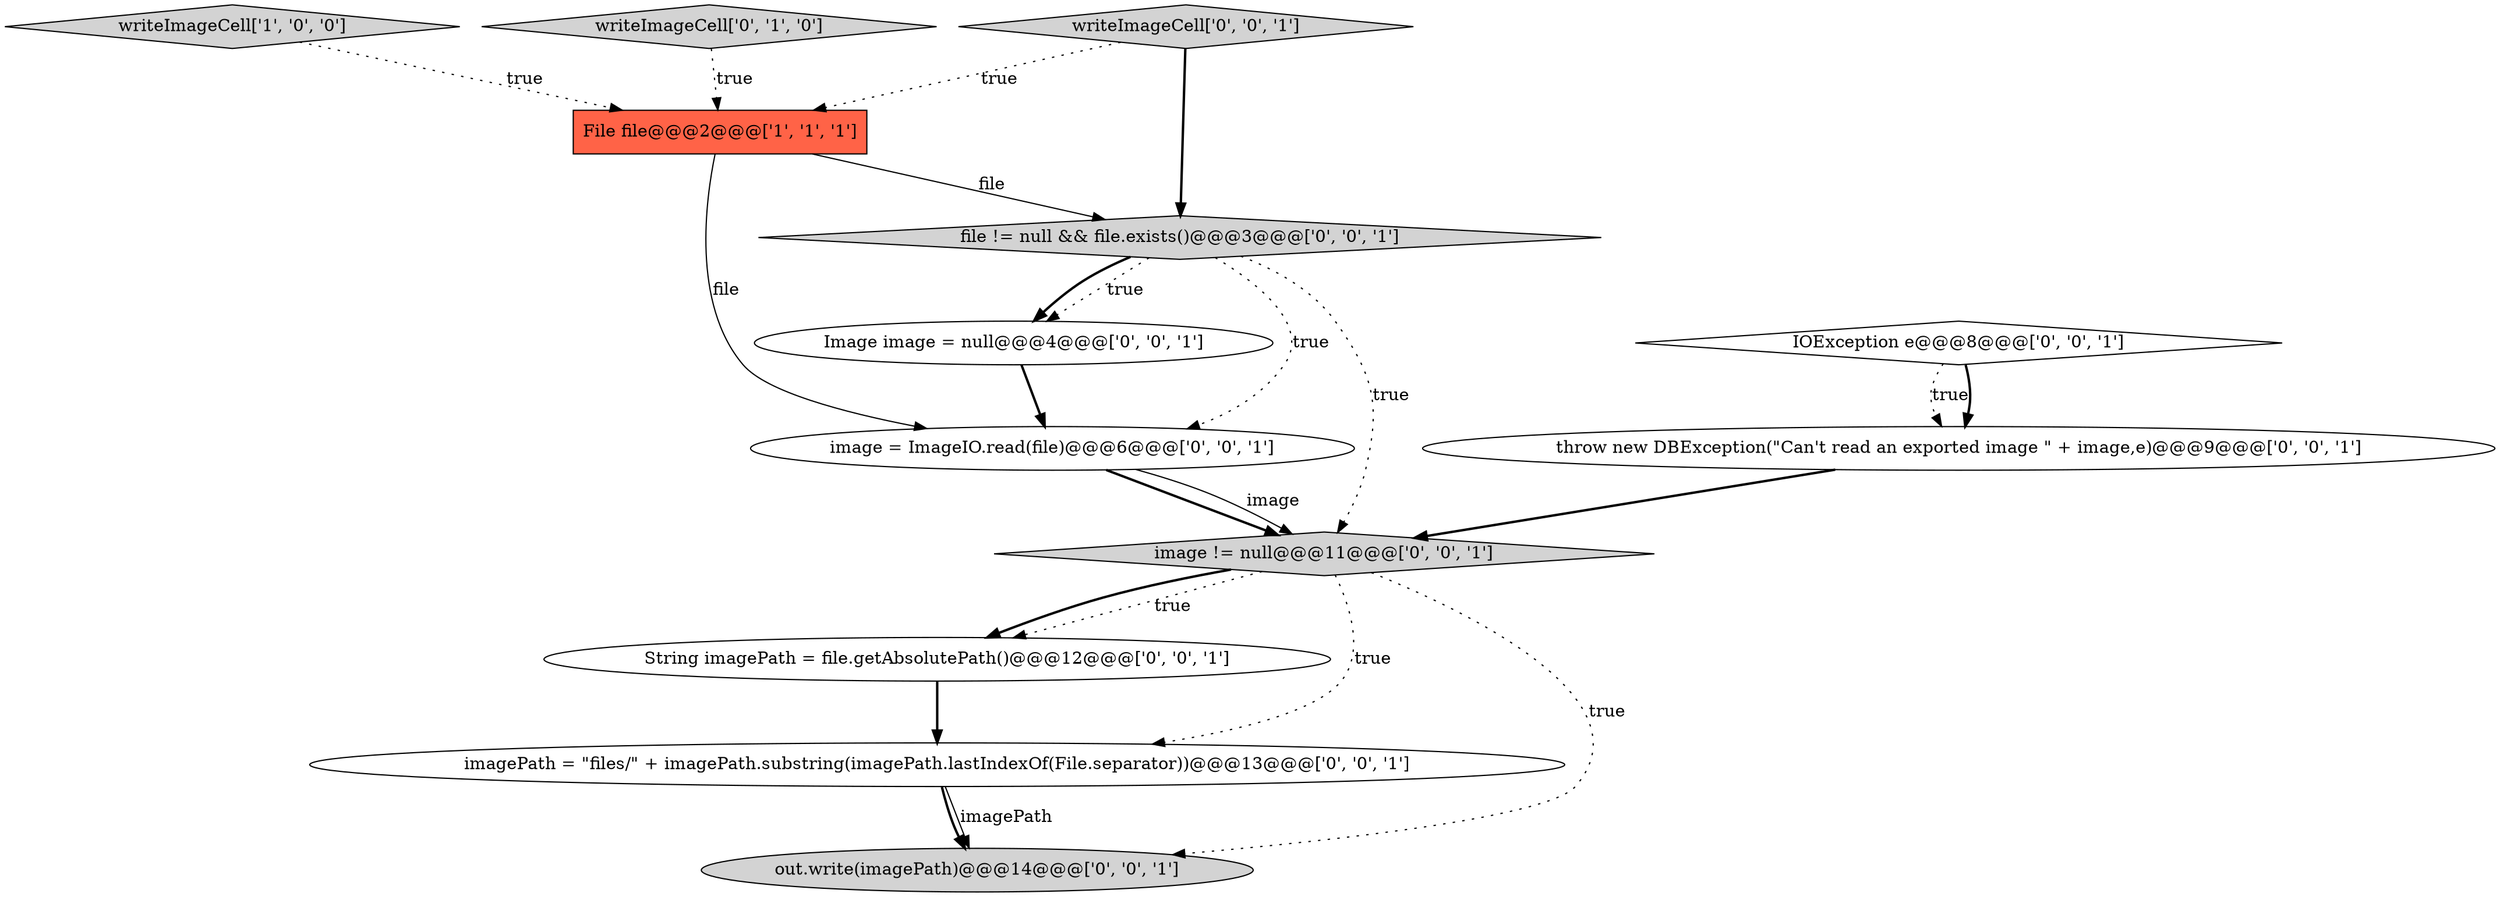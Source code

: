 digraph {
6 [style = filled, label = "imagePath = \"files/\" + imagePath.substring(imagePath.lastIndexOf(File.separator))@@@13@@@['0', '0', '1']", fillcolor = white, shape = ellipse image = "AAA0AAABBB3BBB"];
9 [style = filled, label = "image = ImageIO.read(file)@@@6@@@['0', '0', '1']", fillcolor = white, shape = ellipse image = "AAA0AAABBB3BBB"];
0 [style = filled, label = "writeImageCell['1', '0', '0']", fillcolor = lightgray, shape = diamond image = "AAA0AAABBB1BBB"];
7 [style = filled, label = "Image image = null@@@4@@@['0', '0', '1']", fillcolor = white, shape = ellipse image = "AAA0AAABBB3BBB"];
10 [style = filled, label = "file != null && file.exists()@@@3@@@['0', '0', '1']", fillcolor = lightgray, shape = diamond image = "AAA0AAABBB3BBB"];
11 [style = filled, label = "out.write(imagePath)@@@14@@@['0', '0', '1']", fillcolor = lightgray, shape = ellipse image = "AAA0AAABBB3BBB"];
12 [style = filled, label = "IOException e@@@8@@@['0', '0', '1']", fillcolor = white, shape = diamond image = "AAA0AAABBB3BBB"];
1 [style = filled, label = "File file@@@2@@@['1', '1', '1']", fillcolor = tomato, shape = box image = "AAA0AAABBB1BBB"];
8 [style = filled, label = "throw new DBException(\"Can't read an exported image \" + image,e)@@@9@@@['0', '0', '1']", fillcolor = white, shape = ellipse image = "AAA0AAABBB3BBB"];
5 [style = filled, label = "writeImageCell['0', '0', '1']", fillcolor = lightgray, shape = diamond image = "AAA0AAABBB3BBB"];
3 [style = filled, label = "image != null@@@11@@@['0', '0', '1']", fillcolor = lightgray, shape = diamond image = "AAA0AAABBB3BBB"];
2 [style = filled, label = "writeImageCell['0', '1', '0']", fillcolor = lightgray, shape = diamond image = "AAA0AAABBB2BBB"];
4 [style = filled, label = "String imagePath = file.getAbsolutePath()@@@12@@@['0', '0', '1']", fillcolor = white, shape = ellipse image = "AAA0AAABBB3BBB"];
6->11 [style = solid, label="imagePath"];
4->6 [style = bold, label=""];
0->1 [style = dotted, label="true"];
10->3 [style = dotted, label="true"];
7->9 [style = bold, label=""];
6->11 [style = bold, label=""];
9->3 [style = bold, label=""];
10->7 [style = dotted, label="true"];
9->3 [style = solid, label="image"];
5->10 [style = bold, label=""];
1->9 [style = solid, label="file"];
8->3 [style = bold, label=""];
2->1 [style = dotted, label="true"];
12->8 [style = dotted, label="true"];
10->7 [style = bold, label=""];
3->4 [style = dotted, label="true"];
3->6 [style = dotted, label="true"];
3->11 [style = dotted, label="true"];
5->1 [style = dotted, label="true"];
1->10 [style = solid, label="file"];
12->8 [style = bold, label=""];
10->9 [style = dotted, label="true"];
3->4 [style = bold, label=""];
}
